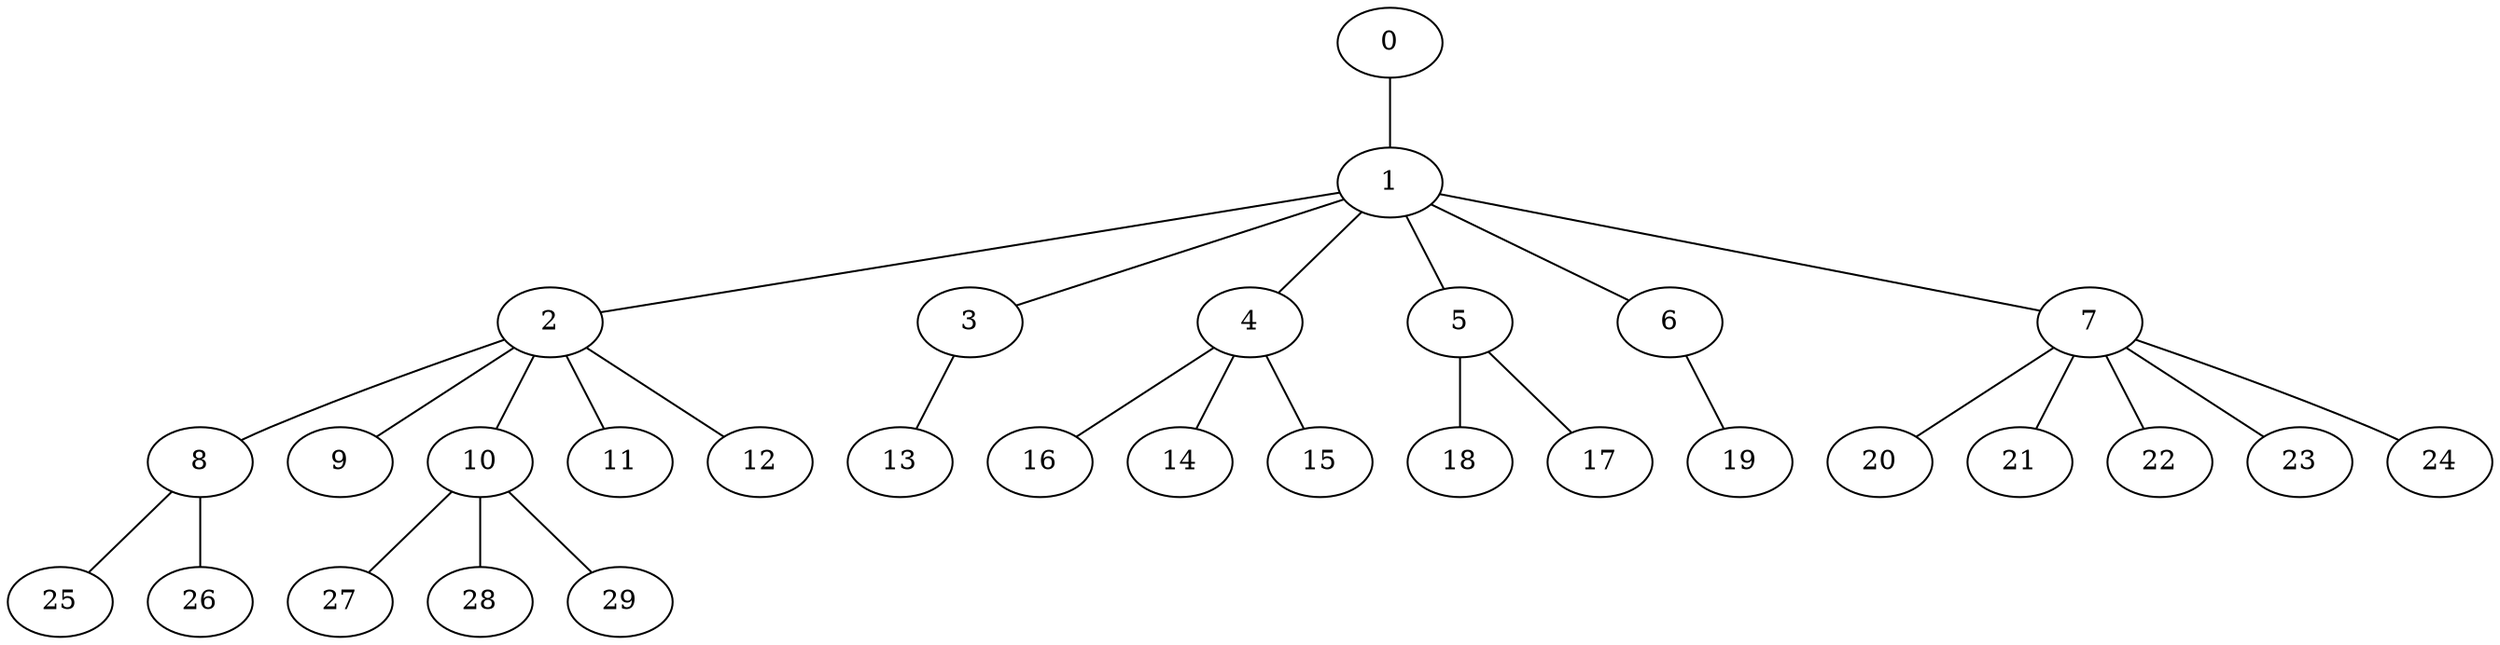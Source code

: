 
graph graphname {
    0 -- 1
1 -- 2
1 -- 3
1 -- 4
1 -- 5
1 -- 6
1 -- 7
2 -- 8
2 -- 9
2 -- 10
2 -- 11
2 -- 12
3 -- 13
4 -- 16
4 -- 14
4 -- 15
5 -- 18
5 -- 17
6 -- 19
7 -- 20
7 -- 21
7 -- 22
7 -- 23
7 -- 24
8 -- 25
8 -- 26
10 -- 27
10 -- 28
10 -- 29

}
